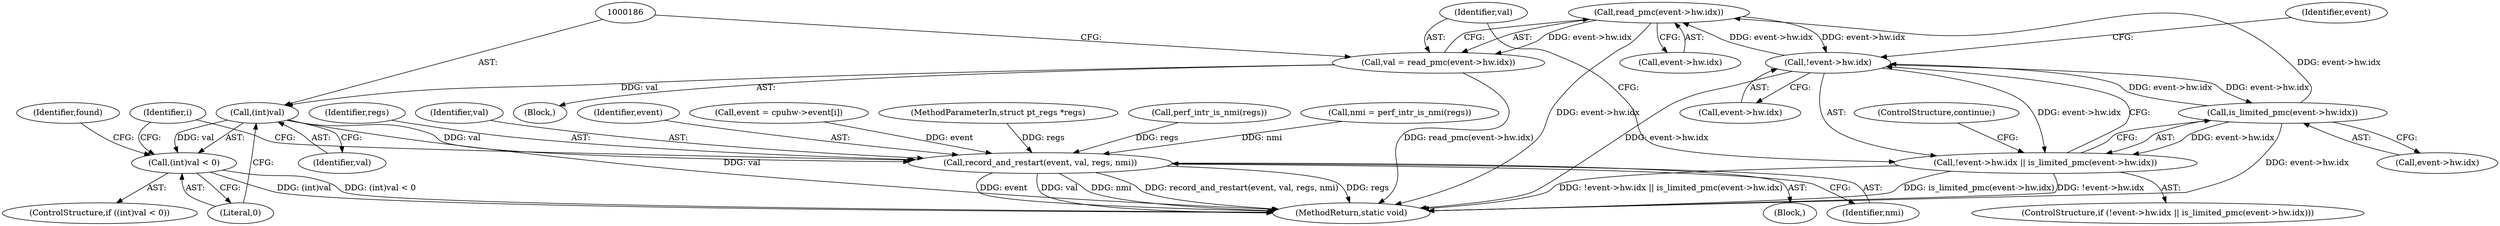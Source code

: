 digraph "0_linux_a8b0ca17b80e92faab46ee7179ba9e99ccb61233_15@API" {
"1000177" [label="(Call,read_pmc(event->hw.idx))"];
"1000168" [label="(Call,is_limited_pmc(event->hw.idx))"];
"1000162" [label="(Call,!event->hw.idx)"];
"1000177" [label="(Call,read_pmc(event->hw.idx))"];
"1000161" [label="(Call,!event->hw.idx || is_limited_pmc(event->hw.idx))"];
"1000175" [label="(Call,val = read_pmc(event->hw.idx))"];
"1000185" [label="(Call,(int)val)"];
"1000184" [label="(Call,(int)val < 0)"];
"1000193" [label="(Call,record_and_restart(event, val, regs, nmi))"];
"1000191" [label="(Identifier,found)"];
"1000197" [label="(Identifier,nmi)"];
"1000177" [label="(Call,read_pmc(event->hw.idx))"];
"1000176" [label="(Identifier,val)"];
"1000183" [label="(ControlStructure,if ((int)val < 0))"];
"1000169" [label="(Call,event->hw.idx)"];
"1000174" [label="(ControlStructure,continue;)"];
"1000195" [label="(Identifier,val)"];
"1000194" [label="(Identifier,event)"];
"1000152" [label="(Block,)"];
"1000160" [label="(ControlStructure,if (!event->hw.idx || is_limited_pmc(event->hw.idx)))"];
"1000187" [label="(Identifier,val)"];
"1000151" [label="(Identifier,i)"];
"1000193" [label="(Call,record_and_restart(event, val, regs, nmi))"];
"1000171" [label="(Identifier,event)"];
"1000178" [label="(Call,event->hw.idx)"];
"1000246" [label="(MethodReturn,static void)"];
"1000162" [label="(Call,!event->hw.idx)"];
"1000153" [label="(Call,event = cpuhw->event[i])"];
"1000185" [label="(Call,(int)val)"];
"1000188" [label="(Literal,0)"];
"1000104" [label="(MethodParameterIn,struct pt_regs *regs)"];
"1000161" [label="(Call,!event->hw.idx || is_limited_pmc(event->hw.idx))"];
"1000134" [label="(Call,perf_intr_is_nmi(regs))"];
"1000132" [label="(Call,nmi = perf_intr_is_nmi(regs))"];
"1000184" [label="(Call,(int)val < 0)"];
"1000196" [label="(Identifier,regs)"];
"1000189" [label="(Block,)"];
"1000175" [label="(Call,val = read_pmc(event->hw.idx))"];
"1000168" [label="(Call,is_limited_pmc(event->hw.idx))"];
"1000163" [label="(Call,event->hw.idx)"];
"1000177" -> "1000175"  [label="AST: "];
"1000177" -> "1000178"  [label="CFG: "];
"1000178" -> "1000177"  [label="AST: "];
"1000175" -> "1000177"  [label="CFG: "];
"1000177" -> "1000246"  [label="DDG: event->hw.idx"];
"1000177" -> "1000162"  [label="DDG: event->hw.idx"];
"1000177" -> "1000175"  [label="DDG: event->hw.idx"];
"1000168" -> "1000177"  [label="DDG: event->hw.idx"];
"1000162" -> "1000177"  [label="DDG: event->hw.idx"];
"1000168" -> "1000161"  [label="AST: "];
"1000168" -> "1000169"  [label="CFG: "];
"1000169" -> "1000168"  [label="AST: "];
"1000161" -> "1000168"  [label="CFG: "];
"1000168" -> "1000246"  [label="DDG: event->hw.idx"];
"1000168" -> "1000162"  [label="DDG: event->hw.idx"];
"1000168" -> "1000161"  [label="DDG: event->hw.idx"];
"1000162" -> "1000168"  [label="DDG: event->hw.idx"];
"1000162" -> "1000161"  [label="AST: "];
"1000162" -> "1000163"  [label="CFG: "];
"1000163" -> "1000162"  [label="AST: "];
"1000171" -> "1000162"  [label="CFG: "];
"1000161" -> "1000162"  [label="CFG: "];
"1000162" -> "1000246"  [label="DDG: event->hw.idx"];
"1000162" -> "1000161"  [label="DDG: event->hw.idx"];
"1000161" -> "1000160"  [label="AST: "];
"1000174" -> "1000161"  [label="CFG: "];
"1000176" -> "1000161"  [label="CFG: "];
"1000161" -> "1000246"  [label="DDG: is_limited_pmc(event->hw.idx)"];
"1000161" -> "1000246"  [label="DDG: !event->hw.idx"];
"1000161" -> "1000246"  [label="DDG: !event->hw.idx || is_limited_pmc(event->hw.idx)"];
"1000175" -> "1000152"  [label="AST: "];
"1000176" -> "1000175"  [label="AST: "];
"1000186" -> "1000175"  [label="CFG: "];
"1000175" -> "1000246"  [label="DDG: read_pmc(event->hw.idx)"];
"1000175" -> "1000185"  [label="DDG: val"];
"1000185" -> "1000184"  [label="AST: "];
"1000185" -> "1000187"  [label="CFG: "];
"1000186" -> "1000185"  [label="AST: "];
"1000187" -> "1000185"  [label="AST: "];
"1000188" -> "1000185"  [label="CFG: "];
"1000185" -> "1000246"  [label="DDG: val"];
"1000185" -> "1000184"  [label="DDG: val"];
"1000185" -> "1000193"  [label="DDG: val"];
"1000184" -> "1000183"  [label="AST: "];
"1000184" -> "1000188"  [label="CFG: "];
"1000188" -> "1000184"  [label="AST: "];
"1000191" -> "1000184"  [label="CFG: "];
"1000151" -> "1000184"  [label="CFG: "];
"1000184" -> "1000246"  [label="DDG: (int)val"];
"1000184" -> "1000246"  [label="DDG: (int)val < 0"];
"1000193" -> "1000189"  [label="AST: "];
"1000193" -> "1000197"  [label="CFG: "];
"1000194" -> "1000193"  [label="AST: "];
"1000195" -> "1000193"  [label="AST: "];
"1000196" -> "1000193"  [label="AST: "];
"1000197" -> "1000193"  [label="AST: "];
"1000151" -> "1000193"  [label="CFG: "];
"1000193" -> "1000246"  [label="DDG: event"];
"1000193" -> "1000246"  [label="DDG: val"];
"1000193" -> "1000246"  [label="DDG: nmi"];
"1000193" -> "1000246"  [label="DDG: record_and_restart(event, val, regs, nmi)"];
"1000193" -> "1000246"  [label="DDG: regs"];
"1000153" -> "1000193"  [label="DDG: event"];
"1000134" -> "1000193"  [label="DDG: regs"];
"1000104" -> "1000193"  [label="DDG: regs"];
"1000132" -> "1000193"  [label="DDG: nmi"];
}
